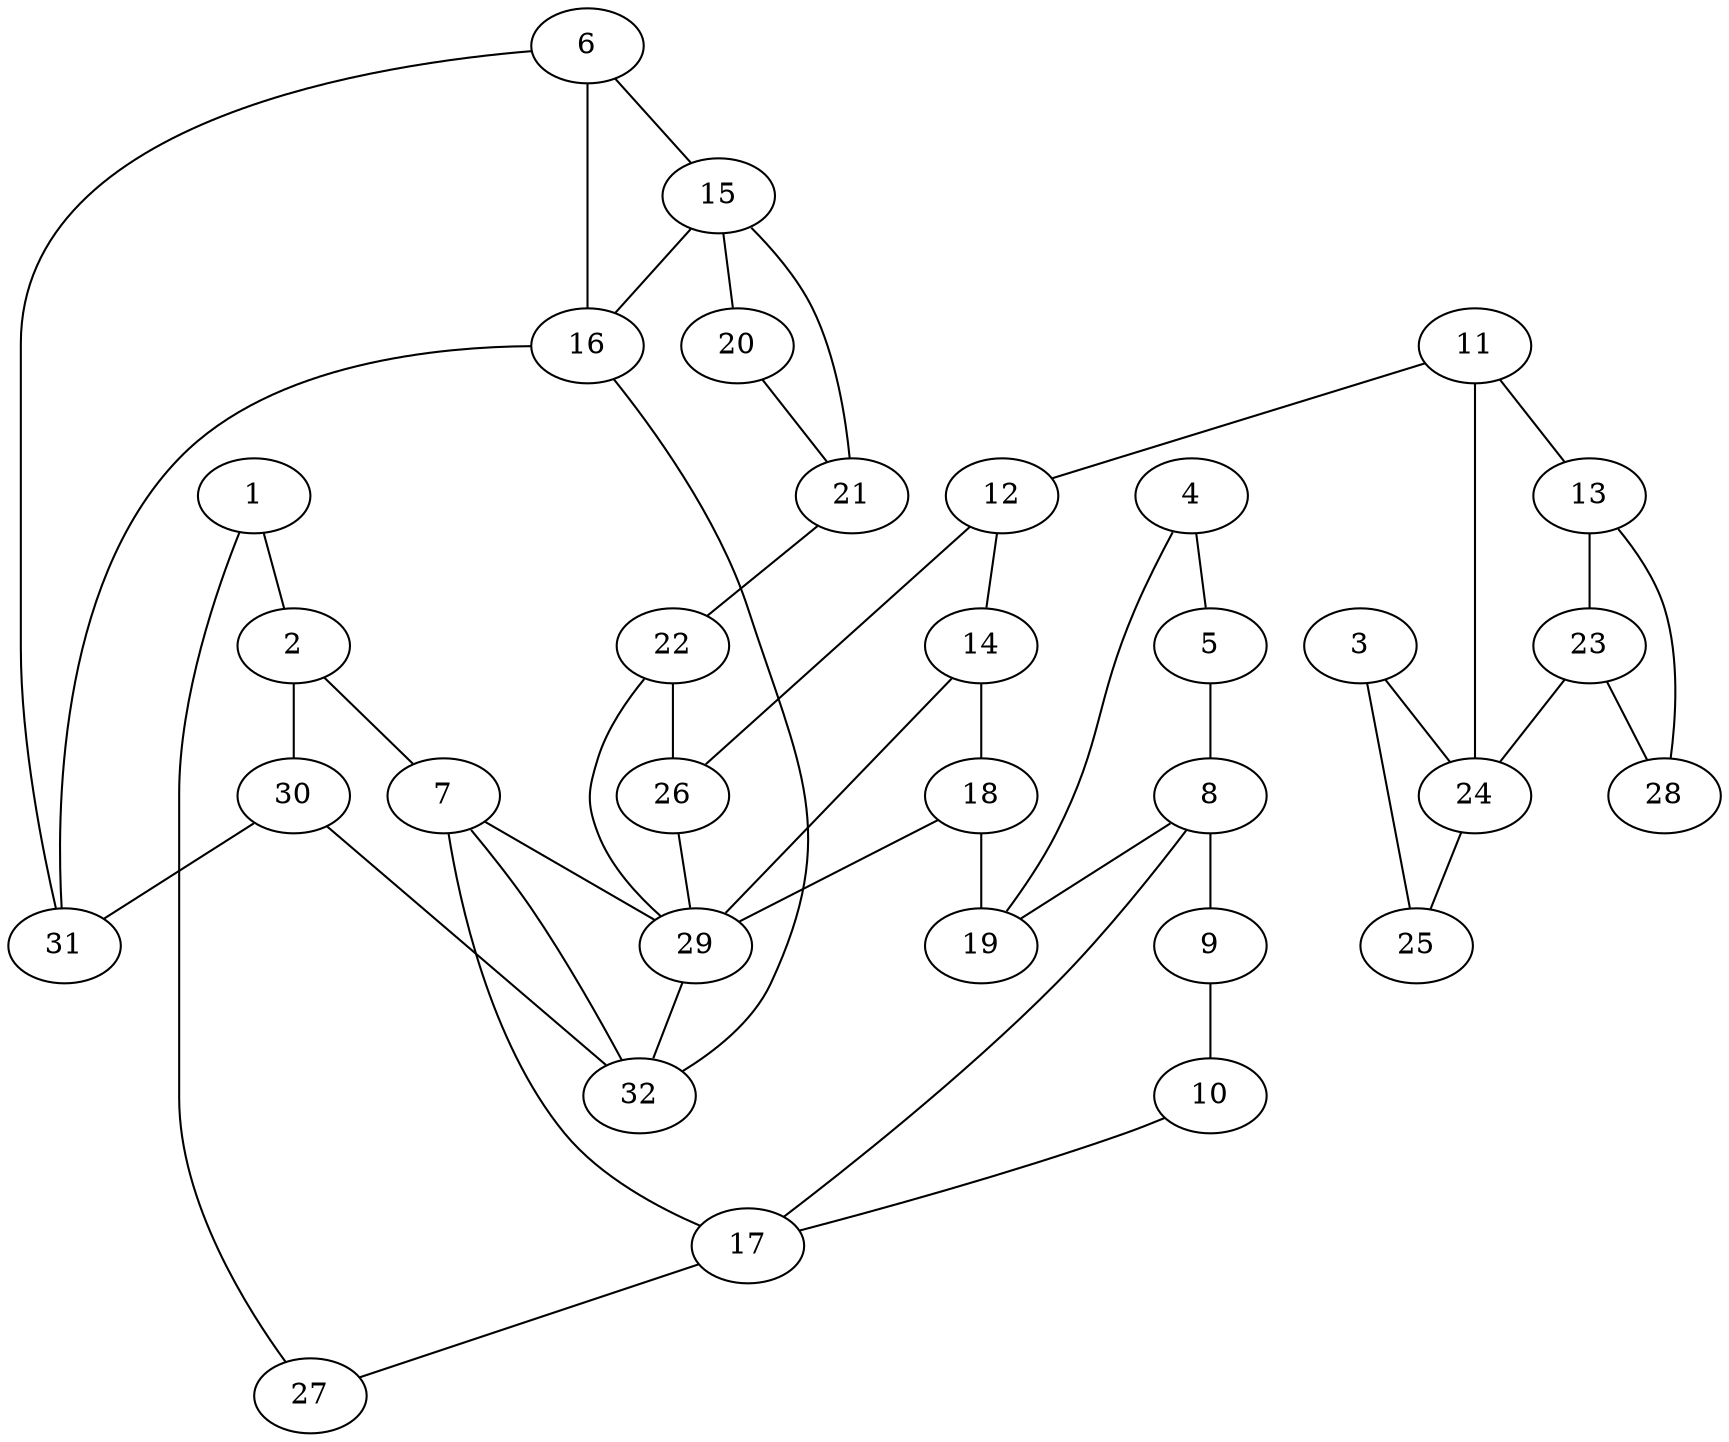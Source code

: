 graph {

	1 -- 2
	1 -- 27
	2 -- 7
	2 -- 30
	3 -- 24
	3 -- 25
	4 -- 5
	4 -- 19
	5 -- 8
	6 -- 15
	6 -- 16
	6 -- 31
	7 -- 17
	7 -- 29
	7 -- 32
	8 -- 9
	8 -- 17
	8 -- 19
	9 -- 10
	10 -- 17
	11 -- 12
	11 -- 13
	11 -- 24
	12 -- 14
	12 -- 26
	13 -- 23
	13 -- 28
	14 -- 18
	14 -- 29
	15 -- 16
	15 -- 20
	15 -- 21
	16 -- 31
	16 -- 32
	17 -- 27
	18 -- 19
	18 -- 29
	20 -- 21
	21 -- 22
	22 -- 26
	22 -- 29
	23 -- 24
	23 -- 28
	24 -- 25
	26 -- 29
	29 -- 32
	30 -- 31
	30 -- 32

}

